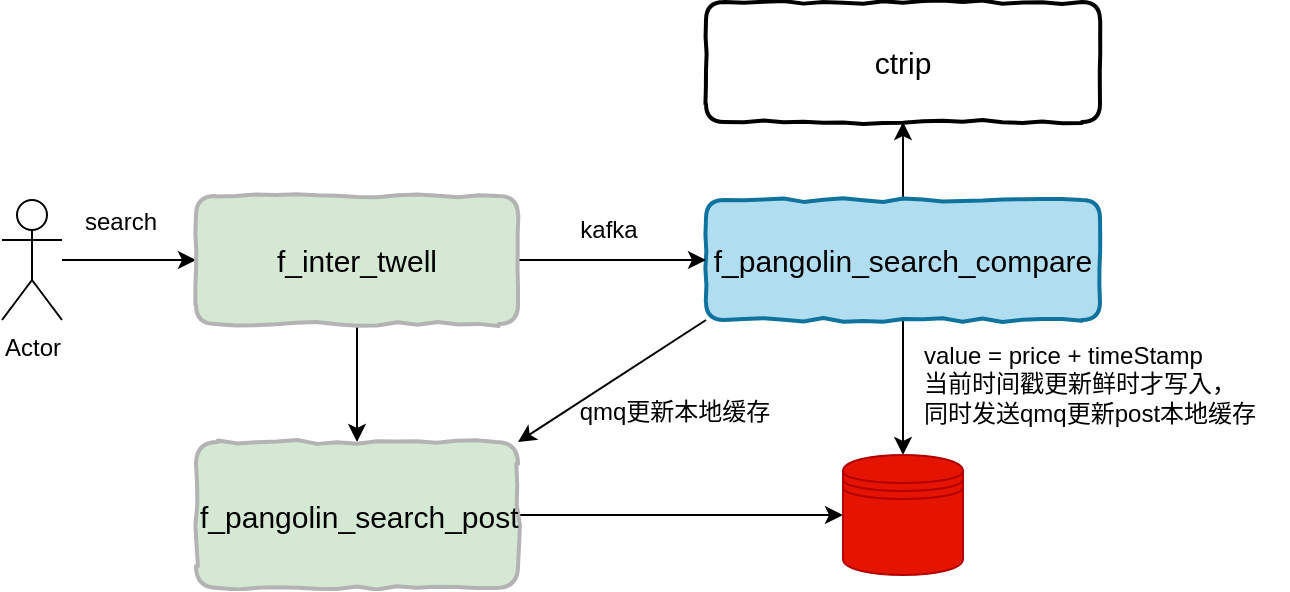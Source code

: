 <mxfile version="20.8.1" type="github">
  <diagram id="T2fXDEaLP43cZNYqepnm" name="第 1 页">
    <mxGraphModel dx="1026" dy="595" grid="0" gridSize="10" guides="1" tooltips="1" connect="1" arrows="1" fold="1" page="1" pageScale="1" pageWidth="1169" pageHeight="827" math="0" shadow="0">
      <root>
        <mxCell id="0" />
        <mxCell id="1" parent="0" />
        <mxCell id="ActSL_z7uGnzBk-XQTdv-4" style="edgeStyle=orthogonalEdgeStyle;rounded=0;orthogonalLoop=1;jettySize=auto;html=1;entryX=0.5;entryY=0;entryDx=0;entryDy=0;fontSize=11;" edge="1" parent="1" source="ActSL_z7uGnzBk-XQTdv-6" target="ActSL_z7uGnzBk-XQTdv-8">
          <mxGeometry relative="1" as="geometry" />
        </mxCell>
        <mxCell id="ActSL_z7uGnzBk-XQTdv-5" style="edgeStyle=orthogonalEdgeStyle;rounded=0;orthogonalLoop=1;jettySize=auto;html=1;fontSize=11;" edge="1" parent="1" source="ActSL_z7uGnzBk-XQTdv-6" target="ActSL_z7uGnzBk-XQTdv-9">
          <mxGeometry relative="1" as="geometry" />
        </mxCell>
        <mxCell id="ActSL_z7uGnzBk-XQTdv-6" value="f_pangolin_search_compare" style="whiteSpace=wrap;html=1;rounded=1;comic=1;strokeColor=#10739e;strokeWidth=2;fontFamily=Helvetica;fontSize=15;fillColor=#b1ddf0;" vertex="1" parent="1">
          <mxGeometry x="608" y="410" width="197" height="60" as="geometry" />
        </mxCell>
        <mxCell id="ActSL_z7uGnzBk-XQTdv-8" value="" style="shape=datastore;whiteSpace=wrap;html=1;strokeWidth=1;fontSize=11;fillColor=#e51400;strokeColor=#B20000;fontColor=#ffffff;" vertex="1" parent="1">
          <mxGeometry x="676.5" y="537.5" width="60" height="60" as="geometry" />
        </mxCell>
        <mxCell id="ActSL_z7uGnzBk-XQTdv-9" value="ctrip" style="whiteSpace=wrap;html=1;rounded=1;comic=1;strokeWidth=2;fontFamily=Helvetica;fontSize=15;" vertex="1" parent="1">
          <mxGeometry x="608" y="311" width="197" height="60" as="geometry" />
        </mxCell>
        <mxCell id="ActSL_z7uGnzBk-XQTdv-17" style="edgeStyle=orthogonalEdgeStyle;rounded=0;orthogonalLoop=1;jettySize=auto;html=1;entryX=0;entryY=0.5;entryDx=0;entryDy=0;" edge="1" parent="1" source="ActSL_z7uGnzBk-XQTdv-15" target="ActSL_z7uGnzBk-XQTdv-16">
          <mxGeometry relative="1" as="geometry" />
        </mxCell>
        <mxCell id="ActSL_z7uGnzBk-XQTdv-15" value="Actor" style="shape=umlActor;verticalLabelPosition=bottom;verticalAlign=top;html=1;outlineConnect=0;" vertex="1" parent="1">
          <mxGeometry x="256" y="410" width="30" height="60" as="geometry" />
        </mxCell>
        <mxCell id="ActSL_z7uGnzBk-XQTdv-19" style="edgeStyle=orthogonalEdgeStyle;rounded=0;orthogonalLoop=1;jettySize=auto;html=1;entryX=0;entryY=0.5;entryDx=0;entryDy=0;" edge="1" parent="1" source="ActSL_z7uGnzBk-XQTdv-16" target="ActSL_z7uGnzBk-XQTdv-6">
          <mxGeometry relative="1" as="geometry" />
        </mxCell>
        <mxCell id="ActSL_z7uGnzBk-XQTdv-25" style="edgeStyle=orthogonalEdgeStyle;rounded=0;orthogonalLoop=1;jettySize=auto;html=1;entryX=0.5;entryY=0;entryDx=0;entryDy=0;" edge="1" parent="1" source="ActSL_z7uGnzBk-XQTdv-16" target="ActSL_z7uGnzBk-XQTdv-24">
          <mxGeometry relative="1" as="geometry" />
        </mxCell>
        <mxCell id="ActSL_z7uGnzBk-XQTdv-16" value="f_inter_twell" style="whiteSpace=wrap;html=1;rounded=1;comic=1;strokeColor=#B3B3B3;strokeWidth=2;fontFamily=Helvetica;fontSize=15;fontColor=default;fillColor=#D5E8D4;align=center;" vertex="1" parent="1">
          <mxGeometry x="353" y="408" width="161" height="64" as="geometry" />
        </mxCell>
        <mxCell id="ActSL_z7uGnzBk-XQTdv-18" value="search" style="text;html=1;align=center;verticalAlign=middle;resizable=0;points=[];autosize=1;strokeColor=none;fillColor=none;" vertex="1" parent="1">
          <mxGeometry x="288" y="408" width="54" height="26" as="geometry" />
        </mxCell>
        <mxCell id="ActSL_z7uGnzBk-XQTdv-21" value="kafka" style="text;html=1;align=center;verticalAlign=middle;resizable=0;points=[];autosize=1;strokeColor=none;fillColor=none;" vertex="1" parent="1">
          <mxGeometry x="535" y="412" width="47" height="26" as="geometry" />
        </mxCell>
        <mxCell id="ActSL_z7uGnzBk-XQTdv-27" style="edgeStyle=orthogonalEdgeStyle;rounded=0;orthogonalLoop=1;jettySize=auto;html=1;entryX=0;entryY=0.5;entryDx=0;entryDy=0;" edge="1" parent="1" source="ActSL_z7uGnzBk-XQTdv-24" target="ActSL_z7uGnzBk-XQTdv-8">
          <mxGeometry relative="1" as="geometry" />
        </mxCell>
        <mxCell id="ActSL_z7uGnzBk-XQTdv-24" value="&lt;span style=&quot;&quot;&gt;f_pangolin_search_post&lt;/span&gt;" style="whiteSpace=wrap;html=1;rounded=1;comic=1;strokeColor=#B3B3B3;strokeWidth=2;fontFamily=Helvetica;fontSize=15;fontColor=default;fillColor=#D5E8D4;align=left;" vertex="1" parent="1">
          <mxGeometry x="353" y="531" width="161" height="73" as="geometry" />
        </mxCell>
        <mxCell id="ActSL_z7uGnzBk-XQTdv-26" value="value = price + timeStamp&lt;br&gt;当前时间戳更新鲜时才写入，&lt;br&gt;同时发送qmq更新post本地缓存" style="text;html=1;align=left;verticalAlign=middle;resizable=0;points=[];autosize=1;strokeColor=none;fillColor=none;" vertex="1" parent="1">
          <mxGeometry x="715" y="474" width="184" height="55" as="geometry" />
        </mxCell>
        <mxCell id="ActSL_z7uGnzBk-XQTdv-28" value="" style="endArrow=classic;html=1;rounded=0;exitX=0;exitY=1;exitDx=0;exitDy=0;entryX=1;entryY=0;entryDx=0;entryDy=0;" edge="1" parent="1" source="ActSL_z7uGnzBk-XQTdv-6" target="ActSL_z7uGnzBk-XQTdv-24">
          <mxGeometry width="50" height="50" relative="1" as="geometry">
            <mxPoint x="573" y="513" as="sourcePoint" />
            <mxPoint x="623" y="463" as="targetPoint" />
          </mxGeometry>
        </mxCell>
        <mxCell id="ActSL_z7uGnzBk-XQTdv-30" value="qmq更新本地缓存" style="text;html=1;align=center;verticalAlign=middle;resizable=0;points=[];autosize=1;strokeColor=none;fillColor=none;" vertex="1" parent="1">
          <mxGeometry x="535" y="503" width="113" height="26" as="geometry" />
        </mxCell>
      </root>
    </mxGraphModel>
  </diagram>
</mxfile>
